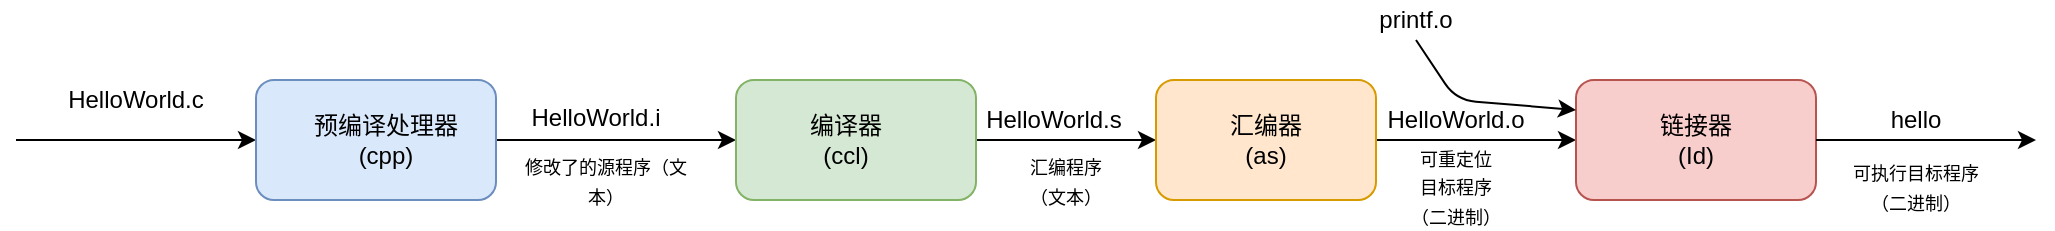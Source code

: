 <mxfile version="13.8.2"><diagram id="WsLMCPrIgC1AU5mvYOV8" name="Page-1"><mxGraphModel dx="1248" dy="786" grid="1" gridSize="10" guides="1" tooltips="1" connect="1" arrows="1" fold="1" page="1" pageScale="1" pageWidth="3300" pageHeight="4681" math="0" shadow="0"><root><mxCell id="0"/><mxCell id="1" parent="0"/><mxCell id="jS1-1uvjFf6C4cAYmu2h-6" value="" style="edgeStyle=orthogonalEdgeStyle;rounded=0;orthogonalLoop=1;jettySize=auto;html=1;" edge="1" parent="1" source="jS1-1uvjFf6C4cAYmu2h-1" target="jS1-1uvjFf6C4cAYmu2h-2"><mxGeometry relative="1" as="geometry"/></mxCell><mxCell id="jS1-1uvjFf6C4cAYmu2h-7" value="" style="edgeStyle=orthogonalEdgeStyle;rounded=0;orthogonalLoop=1;jettySize=auto;html=1;" edge="1" parent="1" source="jS1-1uvjFf6C4cAYmu2h-2" target="jS1-1uvjFf6C4cAYmu2h-3"><mxGeometry relative="1" as="geometry"/></mxCell><mxCell id="jS1-1uvjFf6C4cAYmu2h-8" value="" style="edgeStyle=orthogonalEdgeStyle;rounded=0;orthogonalLoop=1;jettySize=auto;html=1;" edge="1" parent="1" source="jS1-1uvjFf6C4cAYmu2h-3" target="jS1-1uvjFf6C4cAYmu2h-4"><mxGeometry relative="1" as="geometry"/></mxCell><mxCell id="jS1-1uvjFf6C4cAYmu2h-3" value="" style="rounded=1;whiteSpace=wrap;html=1;fillColor=#ffe6cc;strokeColor=#d79b00;" vertex="1" parent="1"><mxGeometry x="940" y="200" width="110" height="60" as="geometry"/></mxCell><mxCell id="jS1-1uvjFf6C4cAYmu2h-4" value="链接器&lt;br&gt;(Id)" style="rounded=1;whiteSpace=wrap;html=1;fillColor=#f8cecc;strokeColor=#b85450;" vertex="1" parent="1"><mxGeometry x="1150" y="200" width="120" height="60" as="geometry"/></mxCell><mxCell id="jS1-1uvjFf6C4cAYmu2h-5" value="" style="endArrow=classic;html=1;entryX=0;entryY=0.5;entryDx=0;entryDy=0;" edge="1" parent="1" target="jS1-1uvjFf6C4cAYmu2h-1"><mxGeometry width="50" height="50" relative="1" as="geometry"><mxPoint x="370" y="230" as="sourcePoint"/><mxPoint x="410" y="230" as="targetPoint"/></mxGeometry></mxCell><mxCell id="jS1-1uvjFf6C4cAYmu2h-9" value="" style="endArrow=classic;html=1;exitX=1;exitY=0.5;exitDx=0;exitDy=0;" edge="1" parent="1" source="jS1-1uvjFf6C4cAYmu2h-4"><mxGeometry width="50" height="50" relative="1" as="geometry"><mxPoint x="1320" y="260" as="sourcePoint"/><mxPoint x="1380" y="230" as="targetPoint"/></mxGeometry></mxCell><mxCell id="jS1-1uvjFf6C4cAYmu2h-10" value="HelloWorld.c" style="text;html=1;strokeColor=none;fillColor=none;align=center;verticalAlign=middle;whiteSpace=wrap;rounded=0;" vertex="1" parent="1"><mxGeometry x="400" y="200" width="60" height="20" as="geometry"/></mxCell><mxCell id="jS1-1uvjFf6C4cAYmu2h-12" value="" style="group;" vertex="1" connectable="0" parent="1"><mxGeometry x="490" y="200" width="120" height="60" as="geometry"/></mxCell><mxCell id="jS1-1uvjFf6C4cAYmu2h-1" value="" style="rounded=1;whiteSpace=wrap;html=1;fillColor=#dae8fc;strokeColor=#6c8ebf;" vertex="1" parent="jS1-1uvjFf6C4cAYmu2h-12"><mxGeometry width="120" height="60" as="geometry"/></mxCell><mxCell id="jS1-1uvjFf6C4cAYmu2h-11" value="预编译处理器&lt;br&gt;(cpp)" style="text;html=1;strokeColor=none;fillColor=none;align=center;verticalAlign=middle;whiteSpace=wrap;rounded=0;" vertex="1" parent="jS1-1uvjFf6C4cAYmu2h-12"><mxGeometry x="20" y="20" width="90" height="20" as="geometry"/></mxCell><mxCell id="jS1-1uvjFf6C4cAYmu2h-13" value="HelloWorld.i" style="text;html=1;strokeColor=none;fillColor=none;align=center;verticalAlign=middle;whiteSpace=wrap;rounded=0;" vertex="1" parent="1"><mxGeometry x="620" y="209" width="80" height="20" as="geometry"/></mxCell><mxCell id="jS1-1uvjFf6C4cAYmu2h-14" value="&lt;font style=&quot;font-size: 9px&quot;&gt;修改了的源程序（文本）&lt;/font&gt;" style="text;html=1;strokeColor=none;fillColor=none;align=center;verticalAlign=middle;whiteSpace=wrap;rounded=0;" vertex="1" parent="1"><mxGeometry x="620" y="240" width="90" height="20" as="geometry"/></mxCell><mxCell id="jS1-1uvjFf6C4cAYmu2h-16" value="" style="group" vertex="1" connectable="0" parent="1"><mxGeometry x="730" y="200" width="120" height="60" as="geometry"/></mxCell><mxCell id="jS1-1uvjFf6C4cAYmu2h-2" value="" style="rounded=1;whiteSpace=wrap;html=1;fillColor=#d5e8d4;strokeColor=#82b366;" vertex="1" parent="jS1-1uvjFf6C4cAYmu2h-16"><mxGeometry width="120" height="60" as="geometry"/></mxCell><mxCell id="jS1-1uvjFf6C4cAYmu2h-15" value="编译器&lt;br&gt;(ccl)" style="text;html=1;strokeColor=none;fillColor=none;align=center;verticalAlign=middle;whiteSpace=wrap;rounded=0;" vertex="1" parent="jS1-1uvjFf6C4cAYmu2h-16"><mxGeometry x="10" y="20" width="90" height="20" as="geometry"/></mxCell><mxCell id="jS1-1uvjFf6C4cAYmu2h-17" value="HelloWorld.s" style="text;html=1;strokeColor=none;fillColor=none;align=center;verticalAlign=middle;whiteSpace=wrap;rounded=0;" vertex="1" parent="1"><mxGeometry x="869" y="210" width="40" height="20" as="geometry"/></mxCell><mxCell id="jS1-1uvjFf6C4cAYmu2h-18" value="&lt;font style=&quot;font-size: 9px&quot;&gt;汇编程序&lt;br&gt;（文本）&lt;/font&gt;" style="text;html=1;strokeColor=none;fillColor=none;align=center;verticalAlign=middle;whiteSpace=wrap;rounded=0;" vertex="1" parent="1"><mxGeometry x="850" y="240" width="90" height="20" as="geometry"/></mxCell><mxCell id="jS1-1uvjFf6C4cAYmu2h-19" value="汇编器&lt;br&gt;(as)" style="text;html=1;strokeColor=none;fillColor=none;align=center;verticalAlign=middle;whiteSpace=wrap;rounded=0;" vertex="1" parent="1"><mxGeometry x="975" y="220" width="40" height="20" as="geometry"/></mxCell><mxCell id="jS1-1uvjFf6C4cAYmu2h-20" value="HelloWorld.o" style="text;html=1;strokeColor=none;fillColor=none;align=center;verticalAlign=middle;whiteSpace=wrap;rounded=0;" vertex="1" parent="1"><mxGeometry x="1070" y="210" width="40" height="20" as="geometry"/></mxCell><mxCell id="jS1-1uvjFf6C4cAYmu2h-21" value="&lt;font style=&quot;font-size: 9px&quot;&gt;可重定位&lt;br&gt;目标程序&lt;br&gt;（二进制）&lt;/font&gt;" style="text;html=1;strokeColor=none;fillColor=none;align=center;verticalAlign=middle;whiteSpace=wrap;rounded=0;" vertex="1" parent="1"><mxGeometry x="1045" y="243" width="90" height="20" as="geometry"/></mxCell><mxCell id="jS1-1uvjFf6C4cAYmu2h-22" value="" style="endArrow=classic;html=1;entryX=0;entryY=0.25;entryDx=0;entryDy=0;" edge="1" parent="1" target="jS1-1uvjFf6C4cAYmu2h-4"><mxGeometry width="50" height="50" relative="1" as="geometry"><mxPoint x="1070" y="180" as="sourcePoint"/><mxPoint x="1040" y="90" as="targetPoint"/><Array as="points"><mxPoint x="1090" y="210"/></Array></mxGeometry></mxCell><mxCell id="jS1-1uvjFf6C4cAYmu2h-24" value="printf.o" style="text;html=1;strokeColor=none;fillColor=none;align=center;verticalAlign=middle;whiteSpace=wrap;rounded=0;" vertex="1" parent="1"><mxGeometry x="1050" y="160" width="40" height="20" as="geometry"/></mxCell><mxCell id="jS1-1uvjFf6C4cAYmu2h-25" value="hello" style="text;html=1;strokeColor=none;fillColor=none;align=center;verticalAlign=middle;whiteSpace=wrap;rounded=0;" vertex="1" parent="1"><mxGeometry x="1300" y="210" width="40" height="20" as="geometry"/></mxCell><mxCell id="jS1-1uvjFf6C4cAYmu2h-26" value="&lt;font style=&quot;font-size: 9px&quot;&gt;可执行目标程序&lt;br&gt;（二进制）&lt;/font&gt;" style="text;html=1;strokeColor=none;fillColor=none;align=center;verticalAlign=middle;whiteSpace=wrap;rounded=0;" vertex="1" parent="1"><mxGeometry x="1275" y="243" width="90" height="20" as="geometry"/></mxCell></root></mxGraphModel></diagram></mxfile>